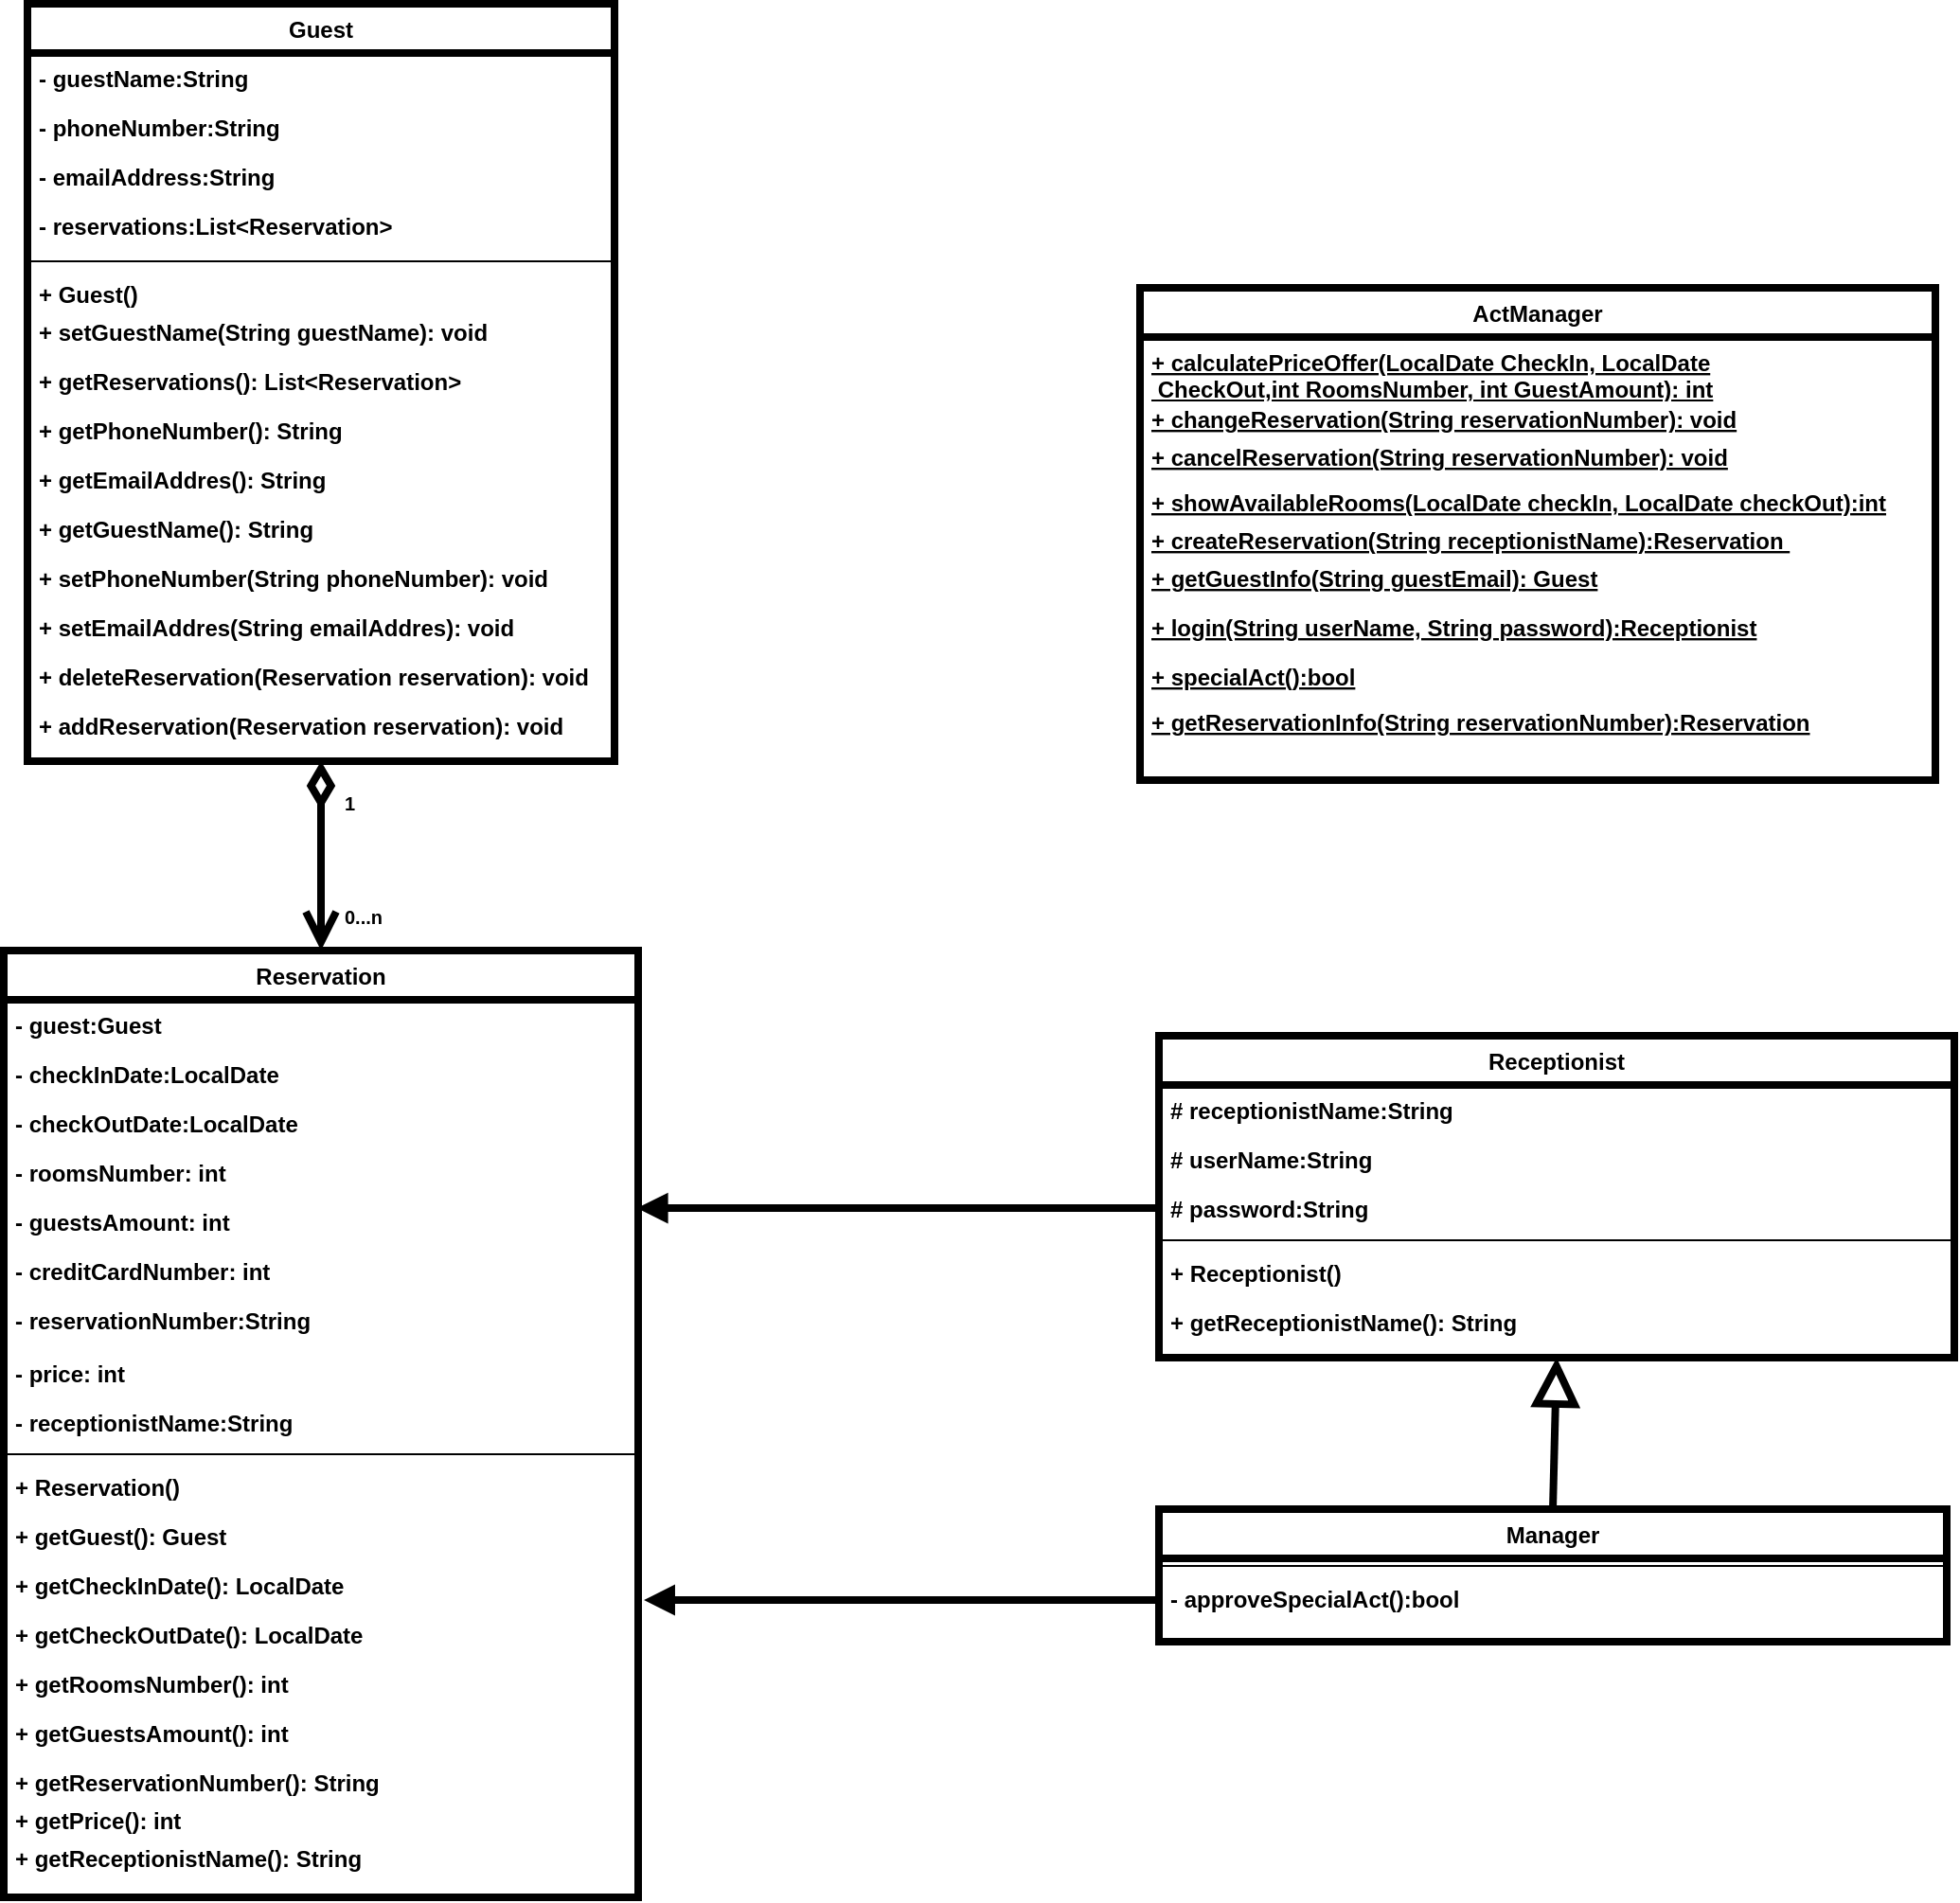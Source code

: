 <mxfile version="13.0.3" type="device"><diagram id="C5RBs43oDa-KdzZeNtuy" name="Page-1"><mxGraphModel dx="1038" dy="548" grid="1" gridSize="10" guides="1" tooltips="1" connect="1" arrows="1" fold="1" page="1" pageScale="1" pageWidth="827" pageHeight="1169" math="0" shadow="0"><root><mxCell id="WIyWlLk6GJQsqaUBKTNV-0"/><mxCell id="WIyWlLk6GJQsqaUBKTNV-1" parent="WIyWlLk6GJQsqaUBKTNV-0"/><mxCell id="9T-Hgb0PTLWD6OJWS-H1-6" value="" style="endArrow=open;html=1;endSize=12;startArrow=diamondThin;startSize=14;startFill=0;edgeStyle=orthogonalEdgeStyle;exitX=0.5;exitY=1;exitDx=0;exitDy=0;entryX=0.5;entryY=0;entryDx=0;entryDy=0;spacing=2;fontStyle=1;strokeWidth=4;" parent="WIyWlLk6GJQsqaUBKTNV-1" source="zkfFHV4jXpPFQw0GAbJ--0" target="zkfFHV4jXpPFQw0GAbJ--6" edge="1"><mxGeometry relative="1" as="geometry"><mxPoint x="272.5" y="230" as="sourcePoint"/><mxPoint x="432.5" y="230" as="targetPoint"/></mxGeometry></mxCell><mxCell id="9T-Hgb0PTLWD6OJWS-H1-7" value="1" style="resizable=0;html=1;align=left;verticalAlign=top;labelBackgroundColor=#ffffff;fontSize=10;spacing=2;fontStyle=1" parent="9T-Hgb0PTLWD6OJWS-H1-6" connectable="0" vertex="1"><mxGeometry x="-1" relative="1" as="geometry"><mxPoint x="10" y="10" as="offset"/></mxGeometry></mxCell><mxCell id="9T-Hgb0PTLWD6OJWS-H1-9" value="0...n" style="resizable=0;html=1;align=left;verticalAlign=top;labelBackgroundColor=#ffffff;fontSize=10;spacing=2;fontStyle=1" parent="WIyWlLk6GJQsqaUBKTNV-1" connectable="0" vertex="1"><mxGeometry x="187.5" y="510" as="geometry"><mxPoint x="10" as="offset"/></mxGeometry></mxCell><mxCell id="P0z1JOkJmJ8PVt4Bgd6m-15" value="" style="resizable=0;align=right;verticalAlign=bottom;labelBackgroundColor=none;fontSize=12;spacing=2;fontStyle=1" parent="WIyWlLk6GJQsqaUBKTNV-1" connectable="0" vertex="1"><mxGeometry x="350" y="960" as="geometry"><mxPoint x="-7" as="offset"/></mxGeometry></mxCell><mxCell id="P0z1JOkJmJ8PVt4Bgd6m-25" value="" style="endArrow=block;endSize=16;endFill=0;html=1;exitX=0.5;exitY=0;exitDx=0;exitDy=0;entryX=0.5;entryY=1;entryDx=0;entryDy=0;spacing=2;fontStyle=1;strokeWidth=4;" parent="WIyWlLk6GJQsqaUBKTNV-1" source="P0z1JOkJmJ8PVt4Bgd6m-16" target="zkfFHV4jXpPFQw0GAbJ--17" edge="1"><mxGeometry width="160" relative="1" as="geometry"><mxPoint x="819.5" y="685" as="sourcePoint"/><mxPoint x="816" y="805" as="targetPoint"/></mxGeometry></mxCell><mxCell id="D-yLHrJVP6KO_R3lF3ct-27" value="+ Guest()" style="text;strokeColor=none;fillColor=none;align=left;verticalAlign=top;spacingLeft=4;spacingRight=4;overflow=hidden;rotatable=0;points=[[0,0.5],[1,0.5]];portConstraint=eastwest;spacing=2;fontStyle=1" vertex="1" parent="WIyWlLk6GJQsqaUBKTNV-1"><mxGeometry x="32.5" y="180" width="420" height="26" as="geometry"/></mxCell><mxCell id="D-yLHrJVP6KO_R3lF3ct-10" value="+ addReservation(Reservation reservation): void" style="text;strokeColor=none;fillColor=none;align=left;verticalAlign=top;spacingLeft=4;spacingRight=4;overflow=hidden;rotatable=0;points=[[0,0.5],[1,0.5]];portConstraint=eastwest;spacing=2;fontStyle=1" vertex="1" parent="WIyWlLk6GJQsqaUBKTNV-1"><mxGeometry x="32.5" y="408" width="310" height="26" as="geometry"/></mxCell><mxCell id="D-yLHrJVP6KO_R3lF3ct-22" value="+ deleteReservation(Reservation reservation): void" style="text;strokeColor=none;fillColor=none;align=left;verticalAlign=top;spacingLeft=4;spacingRight=4;overflow=hidden;rotatable=0;points=[[0,0.5],[1,0.5]];portConstraint=eastwest;spacing=2;fontStyle=1" vertex="1" parent="WIyWlLk6GJQsqaUBKTNV-1"><mxGeometry x="32.5" y="382" width="310" height="26" as="geometry"/></mxCell><mxCell id="D-yLHrJVP6KO_R3lF3ct-8" value="+ setEmailAddres(String emailAddres): void" style="text;strokeColor=none;fillColor=none;align=left;verticalAlign=top;spacingLeft=4;spacingRight=4;overflow=hidden;rotatable=0;points=[[0,0.5],[1,0.5]];portConstraint=eastwest;spacing=2;fontStyle=1" vertex="1" parent="WIyWlLk6GJQsqaUBKTNV-1"><mxGeometry x="32.5" y="356" width="310" height="26" as="geometry"/></mxCell><mxCell id="D-yLHrJVP6KO_R3lF3ct-7" value="+ setPhoneNumber(String phoneNumber): void" style="text;strokeColor=none;fillColor=none;align=left;verticalAlign=top;spacingLeft=4;spacingRight=4;overflow=hidden;rotatable=0;points=[[0,0.5],[1,0.5]];portConstraint=eastwest;spacing=2;fontStyle=1" vertex="1" parent="WIyWlLk6GJQsqaUBKTNV-1"><mxGeometry x="32.5" y="330" width="310" height="26" as="geometry"/></mxCell><mxCell id="D-yLHrJVP6KO_R3lF3ct-6" value="+ setGuestName(String guestName): void" style="text;strokeColor=none;fillColor=none;align=left;verticalAlign=top;spacingLeft=4;spacingRight=4;overflow=hidden;rotatable=0;points=[[0,0.5],[1,0.5]];portConstraint=eastwest;spacing=2;fontStyle=1" vertex="1" parent="WIyWlLk6GJQsqaUBKTNV-1"><mxGeometry x="32.5" y="200" width="310" height="26" as="geometry"/></mxCell><mxCell id="D-yLHrJVP6KO_R3lF3ct-5" value="+ getReservations(): List&lt;Reservation&gt;" style="text;strokeColor=none;fillColor=none;align=left;verticalAlign=top;spacingLeft=4;spacingRight=4;overflow=hidden;rotatable=0;points=[[0,0.5],[1,0.5]];portConstraint=eastwest;spacing=2;fontStyle=1" vertex="1" parent="WIyWlLk6GJQsqaUBKTNV-1"><mxGeometry x="32.5" y="226" width="310" height="26" as="geometry"/></mxCell><mxCell id="D-yLHrJVP6KO_R3lF3ct-3" value="+ getPhoneNumber(): String" style="text;strokeColor=none;fillColor=none;align=left;verticalAlign=top;spacingLeft=4;spacingRight=4;overflow=hidden;rotatable=0;points=[[0,0.5],[1,0.5]];portConstraint=eastwest;spacing=2;fontStyle=1" vertex="1" parent="WIyWlLk6GJQsqaUBKTNV-1"><mxGeometry x="32.5" y="252" width="310" height="26" as="geometry"/></mxCell><mxCell id="D-yLHrJVP6KO_R3lF3ct-2" value="+ getGuestName(): String" style="text;strokeColor=none;fillColor=none;align=left;verticalAlign=top;spacingLeft=4;spacingRight=4;overflow=hidden;rotatable=0;points=[[0,0.5],[1,0.5]];portConstraint=eastwest;spacing=2;fontStyle=1" vertex="1" parent="WIyWlLk6GJQsqaUBKTNV-1"><mxGeometry x="32.5" y="304" width="310" height="26" as="geometry"/></mxCell><mxCell id="D-yLHrJVP6KO_R3lF3ct-4" value="+ getEmailAddres(): String" style="text;strokeColor=none;fillColor=none;align=left;verticalAlign=top;spacingLeft=4;spacingRight=4;overflow=hidden;rotatable=0;points=[[0,0.5],[1,0.5]];portConstraint=eastwest;spacing=2;fontStyle=1" vertex="1" parent="WIyWlLk6GJQsqaUBKTNV-1"><mxGeometry x="32.5" y="278" width="310" height="26" as="geometry"/></mxCell><mxCell id="zkfFHV4jXpPFQw0GAbJ--0" value="Guest" style="swimlane;fontStyle=1;align=center;verticalAlign=top;childLayout=stackLayout;horizontal=1;startSize=26;horizontalStack=0;resizeParent=1;resizeLast=0;collapsible=1;marginBottom=0;rounded=0;shadow=0;strokeWidth=4;spacing=2;" parent="WIyWlLk6GJQsqaUBKTNV-1" vertex="1"><mxGeometry x="32.5" y="40" width="310" height="400" as="geometry"><mxRectangle x="65" y="30" width="160" height="26" as="alternateBounds"/></mxGeometry></mxCell><mxCell id="zkfFHV4jXpPFQw0GAbJ--1" value="- guestName:String" style="text;align=left;verticalAlign=top;spacingLeft=4;spacingRight=4;overflow=hidden;rotatable=0;points=[[0,0.5],[1,0.5]];portConstraint=eastwest;spacing=2;fontStyle=1" parent="zkfFHV4jXpPFQw0GAbJ--0" vertex="1"><mxGeometry y="26" width="310" height="26" as="geometry"/></mxCell><mxCell id="zkfFHV4jXpPFQw0GAbJ--2" value="- phoneNumber:String" style="text;align=left;verticalAlign=top;spacingLeft=4;spacingRight=4;overflow=hidden;rotatable=0;points=[[0,0.5],[1,0.5]];portConstraint=eastwest;rounded=0;shadow=0;html=0;spacing=2;fontStyle=1" parent="zkfFHV4jXpPFQw0GAbJ--0" vertex="1"><mxGeometry y="52" width="310" height="26" as="geometry"/></mxCell><mxCell id="zkfFHV4jXpPFQw0GAbJ--3" value="- emailAddress:String" style="text;align=left;verticalAlign=top;spacingLeft=4;spacingRight=4;overflow=hidden;rotatable=0;points=[[0,0.5],[1,0.5]];portConstraint=eastwest;rounded=0;shadow=0;html=0;fontStyle=1;spacing=2;" parent="zkfFHV4jXpPFQw0GAbJ--0" vertex="1"><mxGeometry y="78" width="310" height="26" as="geometry"/></mxCell><mxCell id="zkfFHV4jXpPFQw0GAbJ--5" value="- reservations:List&lt;Reservation&gt;" style="text;align=left;verticalAlign=top;spacingLeft=4;spacingRight=4;overflow=hidden;rotatable=0;points=[[0,0.5],[1,0.5]];portConstraint=eastwest;spacing=2;fontStyle=1;strokeWidth=4;" parent="zkfFHV4jXpPFQw0GAbJ--0" vertex="1"><mxGeometry y="104" width="310" height="28" as="geometry"/></mxCell><mxCell id="D-yLHrJVP6KO_R3lF3ct-0" value="" style="line;strokeWidth=1;fillColor=none;align=left;verticalAlign=middle;spacingTop=-1;spacingLeft=3;spacingRight=3;rotatable=0;labelPosition=right;points=[];portConstraint=eastwest;" vertex="1" parent="zkfFHV4jXpPFQw0GAbJ--0"><mxGeometry y="132" width="310" height="8" as="geometry"/></mxCell><mxCell id="zkfFHV4jXpPFQw0GAbJ--6" value="Reservation" style="swimlane;fontStyle=1;align=center;verticalAlign=top;childLayout=stackLayout;horizontal=1;startSize=26;horizontalStack=0;resizeParent=1;resizeLast=0;collapsible=1;marginBottom=0;rounded=0;shadow=0;strokeWidth=4;spacing=2;" parent="WIyWlLk6GJQsqaUBKTNV-1" vertex="1"><mxGeometry x="20" y="540" width="335" height="500" as="geometry"><mxRectangle x="40" y="326" width="160" height="26" as="alternateBounds"/></mxGeometry></mxCell><mxCell id="zkfFHV4jXpPFQw0GAbJ--7" value="- guest:Guest" style="text;align=left;verticalAlign=top;spacingLeft=4;spacingRight=4;overflow=hidden;rotatable=0;points=[[0,0.5],[1,0.5]];portConstraint=eastwest;spacing=2;fontStyle=1" parent="zkfFHV4jXpPFQw0GAbJ--6" vertex="1"><mxGeometry y="26" width="335" height="26" as="geometry"/></mxCell><mxCell id="zkfFHV4jXpPFQw0GAbJ--10" value="- checkInDate:LocalDate" style="text;align=left;verticalAlign=top;spacingLeft=4;spacingRight=4;overflow=hidden;rotatable=0;points=[[0,0.5],[1,0.5]];portConstraint=eastwest;fontStyle=1;spacing=2;" parent="zkfFHV4jXpPFQw0GAbJ--6" vertex="1"><mxGeometry y="52" width="335" height="26" as="geometry"/></mxCell><mxCell id="9T-Hgb0PTLWD6OJWS-H1-13" value="- checkOutDate:LocalDate" style="text;strokeColor=none;fillColor=none;align=left;verticalAlign=top;spacingLeft=4;spacingRight=4;overflow=hidden;rotatable=0;points=[[0,0.5],[1,0.5]];portConstraint=eastwest;spacing=2;fontStyle=1" parent="zkfFHV4jXpPFQw0GAbJ--6" vertex="1"><mxGeometry y="78" width="335" height="26" as="geometry"/></mxCell><mxCell id="9T-Hgb0PTLWD6OJWS-H1-10" value="- roomsNumber: int" style="text;strokeColor=none;fillColor=none;align=left;verticalAlign=top;spacingLeft=4;spacingRight=4;overflow=hidden;rotatable=0;points=[[0,0.5],[1,0.5]];portConstraint=eastwest;spacing=2;fontStyle=1" parent="zkfFHV4jXpPFQw0GAbJ--6" vertex="1"><mxGeometry y="104" width="335" height="26" as="geometry"/></mxCell><mxCell id="9T-Hgb0PTLWD6OJWS-H1-11" value="- guestsAmount: int" style="text;strokeColor=none;fillColor=none;align=left;verticalAlign=top;spacingLeft=4;spacingRight=4;overflow=hidden;rotatable=0;points=[[0,0.5],[1,0.5]];portConstraint=eastwest;spacing=2;fontStyle=1" parent="zkfFHV4jXpPFQw0GAbJ--6" vertex="1"><mxGeometry y="130" width="335" height="26" as="geometry"/></mxCell><mxCell id="9T-Hgb0PTLWD6OJWS-H1-14" value="- creditCardNumber: int" style="text;strokeColor=none;fillColor=none;align=left;verticalAlign=top;spacingLeft=4;spacingRight=4;overflow=hidden;rotatable=0;points=[[0,0.5],[1,0.5]];portConstraint=eastwest;spacing=2;fontStyle=1" parent="zkfFHV4jXpPFQw0GAbJ--6" vertex="1"><mxGeometry y="156" width="335" height="26" as="geometry"/></mxCell><mxCell id="zkfFHV4jXpPFQw0GAbJ--11" value="- reservationNumber:String" style="text;align=left;verticalAlign=top;spacingLeft=4;spacingRight=4;overflow=hidden;rotatable=0;points=[[0,0.5],[1,0.5]];portConstraint=eastwest;fontStyle=1;spacing=2;" parent="zkfFHV4jXpPFQw0GAbJ--6" vertex="1"><mxGeometry y="182" width="335" height="28" as="geometry"/></mxCell><mxCell id="9T-Hgb0PTLWD6OJWS-H1-17" value="- price: int" style="text;strokeColor=none;fillColor=none;align=left;verticalAlign=top;spacingLeft=4;spacingRight=4;overflow=hidden;rotatable=0;points=[[0,0.5],[1,0.5]];portConstraint=eastwest;spacing=2;fontStyle=1" parent="zkfFHV4jXpPFQw0GAbJ--6" vertex="1"><mxGeometry y="210" width="335" height="26" as="geometry"/></mxCell><mxCell id="D-yLHrJVP6KO_R3lF3ct-11" value="- receptionistName:String" style="text;strokeColor=none;fillColor=none;align=left;verticalAlign=top;spacingLeft=4;spacingRight=4;overflow=hidden;rotatable=0;points=[[0,0.5],[1,0.5]];portConstraint=eastwest;spacing=2;fontStyle=1" vertex="1" parent="zkfFHV4jXpPFQw0GAbJ--6"><mxGeometry y="236" width="335" height="26" as="geometry"/></mxCell><mxCell id="9T-Hgb0PTLWD6OJWS-H1-19" value="" style="line;html=1;strokeWidth=1;align=left;verticalAlign=middle;spacingTop=-1;spacingLeft=3;spacingRight=3;rotatable=0;labelPosition=right;points=[];portConstraint=eastwest;spacing=2;fontStyle=1" parent="zkfFHV4jXpPFQw0GAbJ--6" vertex="1"><mxGeometry y="262" width="335" height="8" as="geometry"/></mxCell><mxCell id="D-yLHrJVP6KO_R3lF3ct-28" value="+ Reservation()" style="text;strokeColor=none;fillColor=none;align=left;verticalAlign=top;spacingLeft=4;spacingRight=4;overflow=hidden;rotatable=0;points=[[0,0.5],[1,0.5]];portConstraint=eastwest;spacing=2;fontStyle=1" vertex="1" parent="zkfFHV4jXpPFQw0GAbJ--6"><mxGeometry y="270" width="335" height="26" as="geometry"/></mxCell><mxCell id="D-yLHrJVP6KO_R3lF3ct-12" value="+ getGuest(): Guest" style="text;strokeColor=none;fillColor=none;align=left;verticalAlign=top;spacingLeft=4;spacingRight=4;overflow=hidden;rotatable=0;points=[[0,0.5],[1,0.5]];portConstraint=eastwest;spacing=2;fontStyle=1" vertex="1" parent="zkfFHV4jXpPFQw0GAbJ--6"><mxGeometry y="296" width="335" height="26" as="geometry"/></mxCell><mxCell id="D-yLHrJVP6KO_R3lF3ct-13" value="+ getCheckInDate(): LocalDate" style="text;strokeColor=none;fillColor=none;align=left;verticalAlign=top;spacingLeft=4;spacingRight=4;overflow=hidden;rotatable=0;points=[[0,0.5],[1,0.5]];portConstraint=eastwest;spacing=2;fontStyle=1" vertex="1" parent="zkfFHV4jXpPFQw0GAbJ--6"><mxGeometry y="322" width="335" height="26" as="geometry"/></mxCell><mxCell id="D-yLHrJVP6KO_R3lF3ct-14" value="+ getCheckOutDate(): LocalDate" style="text;strokeColor=none;fillColor=none;align=left;verticalAlign=top;spacingLeft=4;spacingRight=4;overflow=hidden;rotatable=0;points=[[0,0.5],[1,0.5]];portConstraint=eastwest;spacing=2;fontStyle=1" vertex="1" parent="zkfFHV4jXpPFQw0GAbJ--6"><mxGeometry y="348" width="335" height="26" as="geometry"/></mxCell><mxCell id="D-yLHrJVP6KO_R3lF3ct-15" value="+ getRoomsNumber(): int" style="text;strokeColor=none;fillColor=none;align=left;verticalAlign=top;spacingLeft=4;spacingRight=4;overflow=hidden;rotatable=0;points=[[0,0.5],[1,0.5]];portConstraint=eastwest;spacing=2;fontStyle=1" vertex="1" parent="zkfFHV4jXpPFQw0GAbJ--6"><mxGeometry y="374" width="335" height="26" as="geometry"/></mxCell><mxCell id="D-yLHrJVP6KO_R3lF3ct-17" value="+ getGuestsAmount(): int" style="text;strokeColor=none;fillColor=none;align=left;verticalAlign=top;spacingLeft=4;spacingRight=4;overflow=hidden;rotatable=0;points=[[0,0.5],[1,0.5]];portConstraint=eastwest;spacing=2;fontStyle=1" vertex="1" parent="zkfFHV4jXpPFQw0GAbJ--6"><mxGeometry y="400" width="335" height="26" as="geometry"/></mxCell><mxCell id="D-yLHrJVP6KO_R3lF3ct-18" value="+ getReservationNumber(): String" style="text;strokeColor=none;fillColor=none;align=left;verticalAlign=top;spacingLeft=4;spacingRight=4;overflow=hidden;rotatable=0;points=[[0,0.5],[1,0.5]];portConstraint=eastwest;spacing=2;fontStyle=1" vertex="1" parent="zkfFHV4jXpPFQw0GAbJ--6"><mxGeometry y="426" width="335" height="20" as="geometry"/></mxCell><mxCell id="D-yLHrJVP6KO_R3lF3ct-19" value="+ getPrice(): int" style="text;strokeColor=none;fillColor=none;align=left;verticalAlign=top;spacingLeft=4;spacingRight=4;overflow=hidden;rotatable=0;points=[[0,0.5],[1,0.5]];portConstraint=eastwest;spacing=2;fontStyle=1" vertex="1" parent="zkfFHV4jXpPFQw0GAbJ--6"><mxGeometry y="446" width="335" height="20" as="geometry"/></mxCell><mxCell id="D-yLHrJVP6KO_R3lF3ct-16" value="+ getReceptionistName(): String" style="text;strokeColor=none;fillColor=none;align=left;verticalAlign=top;spacingLeft=4;spacingRight=4;overflow=hidden;rotatable=0;points=[[0,0.5],[1,0.5]];portConstraint=eastwest;spacing=2;fontStyle=1" vertex="1" parent="zkfFHV4jXpPFQw0GAbJ--6"><mxGeometry y="466" width="335" height="20" as="geometry"/></mxCell><mxCell id="zkfFHV4jXpPFQw0GAbJ--17" value="Receptionist" style="swimlane;fontStyle=1;align=center;verticalAlign=top;childLayout=stackLayout;horizontal=1;startSize=26;horizontalStack=0;resizeParent=1;resizeLast=0;collapsible=1;marginBottom=0;rounded=0;shadow=0;strokeWidth=4;spacing=2;" parent="WIyWlLk6GJQsqaUBKTNV-1" vertex="1"><mxGeometry x="630" y="585" width="420" height="170" as="geometry"><mxRectangle x="550" y="140" width="160" height="26" as="alternateBounds"/></mxGeometry></mxCell><mxCell id="zkfFHV4jXpPFQw0GAbJ--18" value="# receptionistName:String" style="text;align=left;verticalAlign=top;spacingLeft=4;spacingRight=4;overflow=hidden;rotatable=0;points=[[0,0.5],[1,0.5]];portConstraint=eastwest;spacing=2;fontStyle=1" parent="zkfFHV4jXpPFQw0GAbJ--17" vertex="1"><mxGeometry y="26" width="420" height="26" as="geometry"/></mxCell><mxCell id="D-yLHrJVP6KO_R3lF3ct-29" value="# userName:String" style="text;align=left;verticalAlign=top;spacingLeft=4;spacingRight=4;overflow=hidden;rotatable=0;points=[[0,0.5],[1,0.5]];portConstraint=eastwest;rounded=0;shadow=0;html=0;spacing=2;fontStyle=1" vertex="1" parent="zkfFHV4jXpPFQw0GAbJ--17"><mxGeometry y="52" width="420" height="26" as="geometry"/></mxCell><mxCell id="zkfFHV4jXpPFQw0GAbJ--19" value="# password:String" style="text;align=left;verticalAlign=top;spacingLeft=4;spacingRight=4;overflow=hidden;rotatable=0;points=[[0,0.5],[1,0.5]];portConstraint=eastwest;rounded=0;shadow=0;html=0;spacing=2;fontStyle=1" parent="zkfFHV4jXpPFQw0GAbJ--17" vertex="1"><mxGeometry y="78" width="420" height="26" as="geometry"/></mxCell><mxCell id="zkfFHV4jXpPFQw0GAbJ--23" value="" style="line;html=1;strokeWidth=1;align=left;verticalAlign=middle;spacingTop=-1;spacingLeft=3;spacingRight=3;rotatable=0;labelPosition=right;points=[];portConstraint=eastwest;spacing=2;fontStyle=1" parent="zkfFHV4jXpPFQw0GAbJ--17" vertex="1"><mxGeometry y="104" width="420" height="8" as="geometry"/></mxCell><mxCell id="D-yLHrJVP6KO_R3lF3ct-32" value="+ Receptionist()" style="text;strokeColor=none;fillColor=none;align=left;verticalAlign=top;spacingLeft=4;spacingRight=4;overflow=hidden;rotatable=0;points=[[0,0.5],[1,0.5]];portConstraint=eastwest;spacing=2;fontStyle=1" vertex="1" parent="zkfFHV4jXpPFQw0GAbJ--17"><mxGeometry y="112" width="420" height="26" as="geometry"/></mxCell><mxCell id="D-yLHrJVP6KO_R3lF3ct-30" value="+ getReceptionistName(): String" style="text;strokeColor=none;fillColor=none;align=left;verticalAlign=top;spacingLeft=4;spacingRight=4;overflow=hidden;rotatable=0;points=[[0,0.5],[1,0.5]];portConstraint=eastwest;spacing=2;fontStyle=1" vertex="1" parent="zkfFHV4jXpPFQw0GAbJ--17"><mxGeometry y="138" width="420" height="26" as="geometry"/></mxCell><mxCell id="P0z1JOkJmJ8PVt4Bgd6m-16" value="Manager" style="swimlane;fontStyle=1;align=center;verticalAlign=top;childLayout=stackLayout;horizontal=1;startSize=26;horizontalStack=0;resizeParent=1;resizeLast=0;collapsible=1;marginBottom=0;rounded=0;shadow=0;strokeWidth=4;spacing=2;" parent="WIyWlLk6GJQsqaUBKTNV-1" vertex="1"><mxGeometry x="630" y="835" width="416" height="70" as="geometry"><mxRectangle x="550" y="140" width="160" height="26" as="alternateBounds"/></mxGeometry></mxCell><mxCell id="P0z1JOkJmJ8PVt4Bgd6m-38" value="" style="line;html=1;strokeWidth=1;align=left;verticalAlign=middle;spacingTop=-1;spacingLeft=3;spacingRight=3;rotatable=0;labelPosition=right;points=[];portConstraint=eastwest;spacing=2;fontStyle=1" parent="P0z1JOkJmJ8PVt4Bgd6m-16" vertex="1"><mxGeometry y="26" width="416" height="8" as="geometry"/></mxCell><mxCell id="P0z1JOkJmJ8PVt4Bgd6m-23" value="- approveSpecialAct():bool" style="text;align=left;verticalAlign=top;spacingLeft=4;spacingRight=4;overflow=hidden;rotatable=0;points=[[0,0.5],[1,0.5]];portConstraint=eastwest;spacing=2;fontStyle=1" parent="P0z1JOkJmJ8PVt4Bgd6m-16" vertex="1"><mxGeometry y="34" width="416" height="28" as="geometry"/></mxCell><mxCell id="D-yLHrJVP6KO_R3lF3ct-56" value="" style="endArrow=block;endFill=1;html=1;edgeStyle=orthogonalEdgeStyle;align=left;verticalAlign=top;entryX=0.998;entryY=0.233;entryDx=0;entryDy=0;entryPerimeter=0;strokeWidth=4;" edge="1" parent="WIyWlLk6GJQsqaUBKTNV-1" source="zkfFHV4jXpPFQw0GAbJ--19" target="9T-Hgb0PTLWD6OJWS-H1-11"><mxGeometry x="-1" relative="1" as="geometry"><mxPoint x="470" y="676" as="sourcePoint"/><mxPoint x="470" y="676" as="targetPoint"/></mxGeometry></mxCell><mxCell id="D-yLHrJVP6KO_R3lF3ct-57" value="" style="resizable=0;html=1;align=left;verticalAlign=bottom;labelBackgroundColor=#ffffff;fontSize=10;" connectable="0" vertex="1" parent="D-yLHrJVP6KO_R3lF3ct-56"><mxGeometry x="-1" relative="1" as="geometry"/></mxCell><mxCell id="D-yLHrJVP6KO_R3lF3ct-60" value="" style="endArrow=block;endFill=1;html=1;edgeStyle=orthogonalEdgeStyle;align=left;verticalAlign=top;entryX=1.009;entryY=-0.192;entryDx=0;entryDy=0;entryPerimeter=0;strokeWidth=4;" edge="1" parent="WIyWlLk6GJQsqaUBKTNV-1" source="P0z1JOkJmJ8PVt4Bgd6m-23" target="D-yLHrJVP6KO_R3lF3ct-14"><mxGeometry x="-1" relative="1" as="geometry"><mxPoint x="470" y="883" as="sourcePoint"/><mxPoint x="470" y="883" as="targetPoint"/></mxGeometry></mxCell><mxCell id="D-yLHrJVP6KO_R3lF3ct-61" value="" style="resizable=0;html=1;align=left;verticalAlign=bottom;labelBackgroundColor=#ffffff;fontSize=10;" connectable="0" vertex="1" parent="D-yLHrJVP6KO_R3lF3ct-60"><mxGeometry x="-1" relative="1" as="geometry"/></mxCell><mxCell id="D-yLHrJVP6KO_R3lF3ct-33" value="ActManager" style="swimlane;fontStyle=1;align=center;verticalAlign=top;childLayout=stackLayout;horizontal=1;startSize=26;horizontalStack=0;resizeParent=1;resizeLast=0;collapsible=1;marginBottom=0;rounded=0;shadow=0;strokeWidth=4;spacing=2;" vertex="1" parent="WIyWlLk6GJQsqaUBKTNV-1"><mxGeometry x="620" y="190" width="420" height="260" as="geometry"><mxRectangle x="40" y="326" width="160" height="26" as="alternateBounds"/></mxGeometry></mxCell><mxCell id="D-yLHrJVP6KO_R3lF3ct-53" value="+ calculatePriceOffer(LocalDate CheckIn, LocalDate&#10; CheckOut,int RoomsNumber, int GuestAmount): int" style="text;strokeColor=none;fillColor=none;align=left;verticalAlign=top;spacingLeft=4;spacingRight=4;overflow=hidden;rotatable=0;points=[[0,0.5],[1,0.5]];portConstraint=eastwest;spacing=2;fontStyle=5" vertex="1" parent="D-yLHrJVP6KO_R3lF3ct-33"><mxGeometry y="26" width="420" height="30" as="geometry"/></mxCell><mxCell id="D-yLHrJVP6KO_R3lF3ct-54" value="+ changeReservation(String reservationNumber): void" style="text;strokeColor=none;fillColor=none;align=left;verticalAlign=top;spacingLeft=4;spacingRight=4;overflow=hidden;rotatable=0;points=[[0,0.5],[1,0.5]];portConstraint=eastwest;spacing=2;fontStyle=5" vertex="1" parent="D-yLHrJVP6KO_R3lF3ct-33"><mxGeometry y="56" width="420" height="20" as="geometry"/></mxCell><mxCell id="D-yLHrJVP6KO_R3lF3ct-55" value="+ cancelReservation(String reservationNumber): void" style="text;strokeColor=none;fillColor=none;align=left;verticalAlign=top;spacingLeft=4;spacingRight=4;overflow=hidden;rotatable=0;points=[[0,0.5],[1,0.5]];portConstraint=eastwest;spacing=2;fontStyle=5" vertex="1" parent="D-yLHrJVP6KO_R3lF3ct-33"><mxGeometry y="76" width="420" height="24" as="geometry"/></mxCell><mxCell id="P0z1JOkJmJ8PVt4Bgd6m-9" value="+ showAvailableRooms(LocalDate checkIn, LocalDate checkOut):int" style="text;align=left;verticalAlign=top;spacingLeft=4;spacingRight=4;overflow=hidden;rotatable=0;points=[[0,0.5],[1,0.5]];portConstraint=eastwest;spacing=2;fontStyle=5" parent="D-yLHrJVP6KO_R3lF3ct-33" vertex="1"><mxGeometry y="100" width="420" height="20" as="geometry"/></mxCell><mxCell id="zkfFHV4jXpPFQw0GAbJ--24" value="+ createReservation(String receptionistName):Reservation " style="text;align=left;verticalAlign=top;spacingLeft=4;spacingRight=4;overflow=hidden;rotatable=0;points=[[0,0.5],[1,0.5]];portConstraint=eastwest;spacing=2;fontStyle=5" parent="D-yLHrJVP6KO_R3lF3ct-33" vertex="1"><mxGeometry y="120" width="420" height="20" as="geometry"/></mxCell><mxCell id="9T-Hgb0PTLWD6OJWS-H1-18" value="+ getGuestInfo(String guestEmail): Guest" style="text;strokeColor=none;fillColor=none;align=left;verticalAlign=top;spacingLeft=4;spacingRight=4;overflow=hidden;rotatable=0;points=[[0,0.5],[1,0.5]];portConstraint=eastwest;spacing=2;fontStyle=5" parent="D-yLHrJVP6KO_R3lF3ct-33" vertex="1"><mxGeometry y="140" width="420" height="26" as="geometry"/></mxCell><mxCell id="D-yLHrJVP6KO_R3lF3ct-31" value="+ login(String userName, String password):Receptionist" style="text;strokeColor=none;fillColor=none;align=left;verticalAlign=top;spacingLeft=4;spacingRight=4;overflow=hidden;rotatable=0;points=[[0,0.5],[1,0.5]];portConstraint=eastwest;spacing=2;fontStyle=5" vertex="1" parent="D-yLHrJVP6KO_R3lF3ct-33"><mxGeometry y="166" width="420" height="26" as="geometry"/></mxCell><mxCell id="P0z1JOkJmJ8PVt4Bgd6m-8" value="+ specialAct():bool" style="text;align=left;verticalAlign=top;spacingLeft=4;spacingRight=4;overflow=hidden;rotatable=0;points=[[0,0.5],[1,0.5]];portConstraint=eastwest;spacing=2;fontStyle=5" parent="D-yLHrJVP6KO_R3lF3ct-33" vertex="1"><mxGeometry y="192" width="420" height="28" as="geometry"/></mxCell><mxCell id="D-yLHrJVP6KO_R3lF3ct-62" value="+ getReservationInfo(String reservationNumber):Reservation" style="text;align=left;verticalAlign=top;spacingLeft=4;spacingRight=4;overflow=hidden;rotatable=0;points=[[0,0.5],[1,0.5]];portConstraint=eastwest;spacing=2;fontStyle=5" vertex="1" parent="WIyWlLk6GJQsqaUBKTNV-1"><mxGeometry x="620" y="406" width="420" height="28" as="geometry"/></mxCell></root></mxGraphModel></diagram></mxfile>